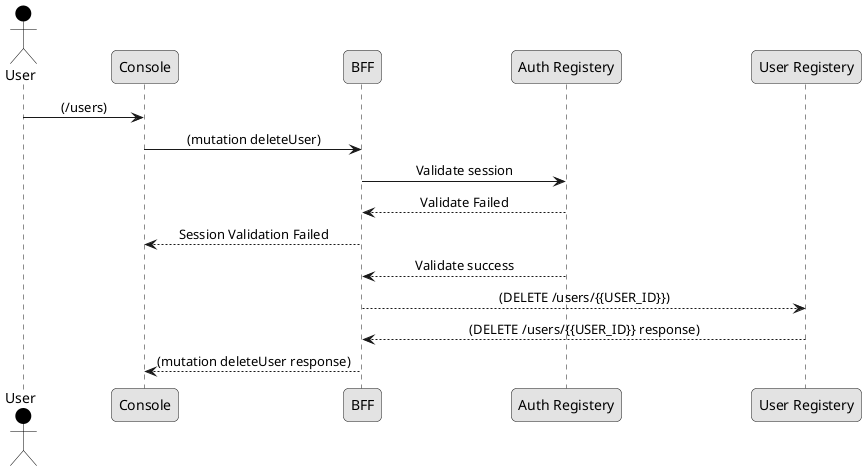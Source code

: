 @startuml
skinparam BoxPadding 10
skinparam roundcorner 10
skinparam Shadowing false
skinparam monochrome true
skinparam ParticipantPadding 60
skinparam ActorBorderColor  Black
skinparam sequenceMessageAlign center
skinparam SequenceBoxBackgroundColor AliceBlue

actor User #Black

User -> Console: (/users)
Console -> BFF: (mutation deleteUser)
BFF -> "Auth Registery": Validate session
BFF <-- "Auth Registery": Validate Failed
Console <-- BFF: Session Validation Failed
BFF <-- "Auth Registery": Validate success
BFF --> "User Registery": (DELETE /users/{{USER_ID}})
BFF <-- "User Registery": (DELETE /users/{{USER_ID}} response)
BFF --> Console:  (mutation deleteUser response)

@enduml